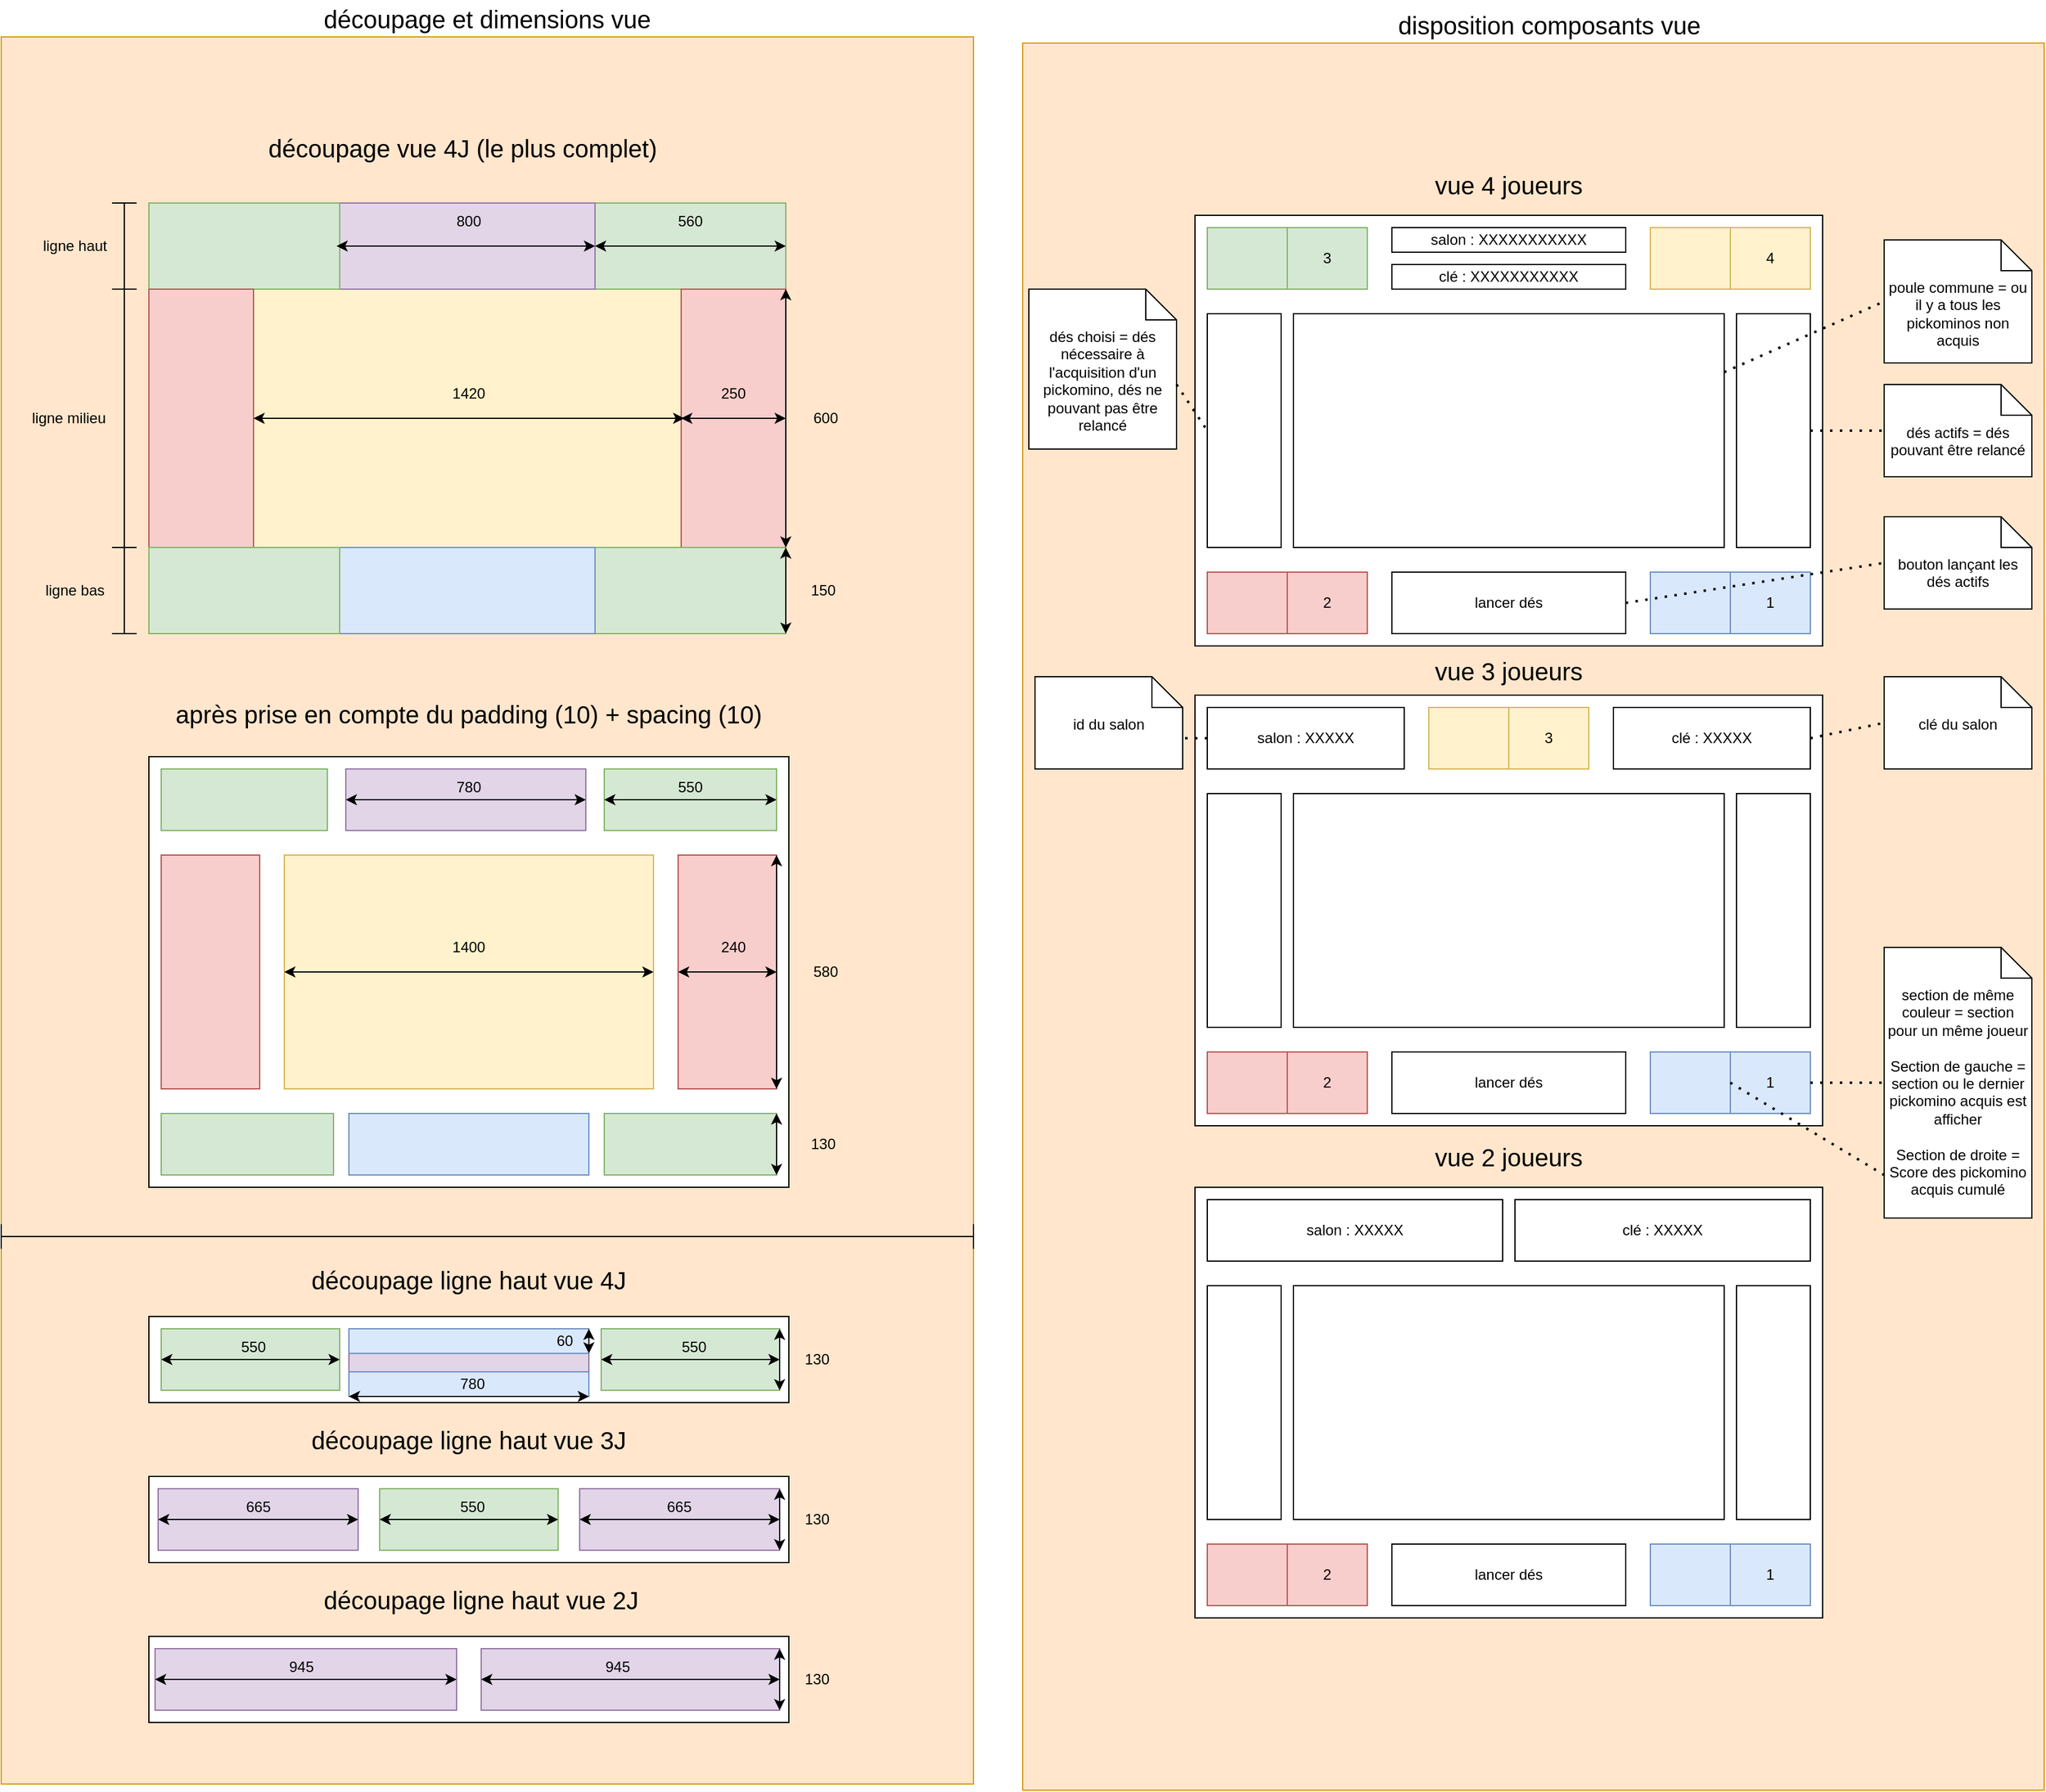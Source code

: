 <mxfile version="21.2.8" type="device">
  <diagram name="Page-1" id="3Dy1zENRvx4MBWEowKXb">
    <mxGraphModel dx="3850" dy="1797" grid="1" gridSize="10" guides="1" tooltips="1" connect="1" arrows="1" fold="1" page="1" pageScale="1" pageWidth="850" pageHeight="1100" math="0" shadow="0">
      <root>
        <mxCell id="0" />
        <mxCell id="1" parent="0" />
        <mxCell id="7wBgrmwM136235ZJ0Jtb-54" value="" style="rounded=0;whiteSpace=wrap;html=1;fillColor=#ffe6cc;strokeColor=#d79b00;" vertex="1" parent="1">
          <mxGeometry x="-800" y="35" width="790" height="1420" as="geometry" />
        </mxCell>
        <mxCell id="7wBgrmwM136235ZJ0Jtb-83" value="" style="rounded=0;whiteSpace=wrap;html=1;" vertex="1" parent="1">
          <mxGeometry x="-680" y="1205" width="520" height="70" as="geometry" />
        </mxCell>
        <mxCell id="7wBgrmwM136235ZJ0Jtb-56" value="" style="rounded=0;whiteSpace=wrap;html=1;" vertex="1" parent="1">
          <mxGeometry x="-680" y="620" width="520" height="350" as="geometry" />
        </mxCell>
        <mxCell id="7wBgrmwM136235ZJ0Jtb-50" value="" style="rounded=0;whiteSpace=wrap;html=1;fillColor=#ffe6cc;strokeColor=#d79b00;" vertex="1" parent="1">
          <mxGeometry x="30" y="40" width="830" height="1420" as="geometry" />
        </mxCell>
        <mxCell id="7wBgrmwM136235ZJ0Jtb-53" value="" style="rounded=0;whiteSpace=wrap;html=1;" vertex="1" parent="1">
          <mxGeometry x="170" y="970" width="510" height="350" as="geometry" />
        </mxCell>
        <mxCell id="7wBgrmwM136235ZJ0Jtb-52" value="" style="rounded=0;whiteSpace=wrap;html=1;" vertex="1" parent="1">
          <mxGeometry x="170" y="180" width="510" height="350" as="geometry" />
        </mxCell>
        <mxCell id="7wBgrmwM136235ZJ0Jtb-51" value="" style="rounded=0;whiteSpace=wrap;html=1;" vertex="1" parent="1">
          <mxGeometry x="170" y="570" width="510" height="350" as="geometry" />
        </mxCell>
        <mxCell id="QTik8jBCqWtrdrov2Fd4-74" value="" style="rounded=0;whiteSpace=wrap;html=1;fillColor=#fff2cc;strokeColor=#d6b656;" parent="1" vertex="1">
          <mxGeometry x="-595" y="240" width="350" height="210" as="geometry" />
        </mxCell>
        <mxCell id="QTik8jBCqWtrdrov2Fd4-68" value="" style="rounded=0;whiteSpace=wrap;html=1;fillColor=#d5e8d4;strokeColor=#82b366;" parent="1" vertex="1">
          <mxGeometry x="-317.5" y="170" width="155" height="70" as="geometry" />
        </mxCell>
        <mxCell id="QTik8jBCqWtrdrov2Fd4-67" value="" style="rounded=0;whiteSpace=wrap;html=1;fillColor=#e1d5e7;strokeColor=#9673a6;" parent="1" vertex="1">
          <mxGeometry x="-527.5" y="170" width="210" height="70" as="geometry" />
        </mxCell>
        <mxCell id="QTik8jBCqWtrdrov2Fd4-1" value="" style="rounded=0;whiteSpace=wrap;html=1;" parent="1" vertex="1">
          <mxGeometry x="250" y="260" width="350" height="190" as="geometry" />
        </mxCell>
        <mxCell id="QTik8jBCqWtrdrov2Fd4-2" value="" style="rounded=0;whiteSpace=wrap;html=1;rotation=-90;" parent="1" vertex="1">
          <mxGeometry x="115" y="325" width="190" height="60" as="geometry" />
        </mxCell>
        <mxCell id="QTik8jBCqWtrdrov2Fd4-3" value="" style="rounded=0;whiteSpace=wrap;html=1;rotation=-90;" parent="1" vertex="1">
          <mxGeometry x="545" y="325" width="190" height="60" as="geometry" />
        </mxCell>
        <mxCell id="QTik8jBCqWtrdrov2Fd4-4" value="" style="rounded=0;whiteSpace=wrap;html=1;fillColor=#dae8fc;strokeColor=#6c8ebf;" parent="1" vertex="1">
          <mxGeometry x="540" y="470" width="130" height="50" as="geometry" />
        </mxCell>
        <mxCell id="QTik8jBCqWtrdrov2Fd4-10" value="1" style="rounded=0;whiteSpace=wrap;html=1;fillColor=#dae8fc;strokeColor=#6c8ebf;" parent="1" vertex="1">
          <mxGeometry x="605" y="470" width="65" height="50" as="geometry" />
        </mxCell>
        <mxCell id="QTik8jBCqWtrdrov2Fd4-19" value="" style="rounded=0;whiteSpace=wrap;html=1;fillColor=#f8cecc;strokeColor=#b85450;" parent="1" vertex="1">
          <mxGeometry x="180" y="470" width="130" height="50" as="geometry" />
        </mxCell>
        <mxCell id="QTik8jBCqWtrdrov2Fd4-21" value="2" style="rounded=0;whiteSpace=wrap;html=1;fillColor=#f8cecc;strokeColor=#b85450;" parent="1" vertex="1">
          <mxGeometry x="245" y="470" width="65" height="50" as="geometry" />
        </mxCell>
        <mxCell id="QTik8jBCqWtrdrov2Fd4-22" value="" style="rounded=0;whiteSpace=wrap;html=1;fillColor=#fff2cc;strokeColor=#d6b656;" parent="1" vertex="1">
          <mxGeometry x="540" y="190" width="130" height="50" as="geometry" />
        </mxCell>
        <mxCell id="QTik8jBCqWtrdrov2Fd4-24" value="4" style="rounded=0;whiteSpace=wrap;html=1;fillColor=#fff2cc;strokeColor=#d6b656;" parent="1" vertex="1">
          <mxGeometry x="605" y="190" width="65" height="50" as="geometry" />
        </mxCell>
        <mxCell id="QTik8jBCqWtrdrov2Fd4-25" value="" style="rounded=0;whiteSpace=wrap;html=1;fillColor=#d5e8d4;strokeColor=#82b366;" parent="1" vertex="1">
          <mxGeometry x="180" y="190" width="130" height="50" as="geometry" />
        </mxCell>
        <mxCell id="QTik8jBCqWtrdrov2Fd4-27" value="3" style="rounded=0;whiteSpace=wrap;html=1;fillColor=#d5e8d4;strokeColor=#82b366;" parent="1" vertex="1">
          <mxGeometry x="245" y="190" width="65" height="50" as="geometry" />
        </mxCell>
        <mxCell id="QTik8jBCqWtrdrov2Fd4-28" value="lancer dés" style="rounded=0;whiteSpace=wrap;html=1;" parent="1" vertex="1">
          <mxGeometry x="330" y="470" width="190" height="50" as="geometry" />
        </mxCell>
        <mxCell id="QTik8jBCqWtrdrov2Fd4-29" value="clé : XXXXXXXXXXX" style="rounded=0;whiteSpace=wrap;html=1;" parent="1" vertex="1">
          <mxGeometry x="330" y="220" width="190" height="20" as="geometry" />
        </mxCell>
        <mxCell id="QTik8jBCqWtrdrov2Fd4-34" value="" style="rounded=0;whiteSpace=wrap;html=1;" parent="1" vertex="1">
          <mxGeometry x="250" y="650" width="350" height="190" as="geometry" />
        </mxCell>
        <mxCell id="QTik8jBCqWtrdrov2Fd4-35" value="" style="rounded=0;whiteSpace=wrap;html=1;rotation=-90;" parent="1" vertex="1">
          <mxGeometry x="115" y="715" width="190" height="60" as="geometry" />
        </mxCell>
        <mxCell id="QTik8jBCqWtrdrov2Fd4-36" value="" style="rounded=0;whiteSpace=wrap;html=1;rotation=-90;" parent="1" vertex="1">
          <mxGeometry x="545" y="715" width="190" height="60" as="geometry" />
        </mxCell>
        <mxCell id="QTik8jBCqWtrdrov2Fd4-37" value="" style="rounded=0;whiteSpace=wrap;html=1;fillColor=#dae8fc;strokeColor=#6c8ebf;" parent="1" vertex="1">
          <mxGeometry x="540" y="860" width="130" height="50" as="geometry" />
        </mxCell>
        <mxCell id="QTik8jBCqWtrdrov2Fd4-38" value="1" style="rounded=0;whiteSpace=wrap;html=1;fillColor=#dae8fc;strokeColor=#6c8ebf;" parent="1" vertex="1">
          <mxGeometry x="605" y="860" width="65" height="50" as="geometry" />
        </mxCell>
        <mxCell id="QTik8jBCqWtrdrov2Fd4-39" value="" style="rounded=0;whiteSpace=wrap;html=1;fillColor=#f8cecc;strokeColor=#b85450;" parent="1" vertex="1">
          <mxGeometry x="180" y="860" width="130" height="50" as="geometry" />
        </mxCell>
        <mxCell id="QTik8jBCqWtrdrov2Fd4-40" value="2" style="rounded=0;whiteSpace=wrap;html=1;fillColor=#f8cecc;strokeColor=#b85450;" parent="1" vertex="1">
          <mxGeometry x="245" y="860" width="65" height="50" as="geometry" />
        </mxCell>
        <mxCell id="QTik8jBCqWtrdrov2Fd4-41" value="" style="rounded=0;whiteSpace=wrap;html=1;fillColor=#fff2cc;strokeColor=#d6b656;" parent="1" vertex="1">
          <mxGeometry x="360" y="580" width="130" height="50" as="geometry" />
        </mxCell>
        <mxCell id="QTik8jBCqWtrdrov2Fd4-42" value="3" style="rounded=0;whiteSpace=wrap;html=1;fillColor=#fff2cc;strokeColor=#d6b656;" parent="1" vertex="1">
          <mxGeometry x="425" y="580" width="65" height="50" as="geometry" />
        </mxCell>
        <mxCell id="QTik8jBCqWtrdrov2Fd4-45" value="lancer dés" style="rounded=0;whiteSpace=wrap;html=1;" parent="1" vertex="1">
          <mxGeometry x="330" y="860" width="190" height="50" as="geometry" />
        </mxCell>
        <mxCell id="QTik8jBCqWtrdrov2Fd4-46" value="salon : XXXXX" style="rounded=0;whiteSpace=wrap;html=1;" parent="1" vertex="1">
          <mxGeometry x="180" y="580" width="160" height="50" as="geometry" />
        </mxCell>
        <mxCell id="QTik8jBCqWtrdrov2Fd4-50" value="clé : XXXXX" style="rounded=0;whiteSpace=wrap;html=1;" parent="1" vertex="1">
          <mxGeometry x="510" y="580" width="160" height="50" as="geometry" />
        </mxCell>
        <mxCell id="QTik8jBCqWtrdrov2Fd4-51" value="" style="rounded=0;whiteSpace=wrap;html=1;" parent="1" vertex="1">
          <mxGeometry x="250" y="1050" width="350" height="190" as="geometry" />
        </mxCell>
        <mxCell id="QTik8jBCqWtrdrov2Fd4-52" value="" style="rounded=0;whiteSpace=wrap;html=1;rotation=-90;" parent="1" vertex="1">
          <mxGeometry x="115" y="1115" width="190" height="60" as="geometry" />
        </mxCell>
        <mxCell id="QTik8jBCqWtrdrov2Fd4-53" value="" style="rounded=0;whiteSpace=wrap;html=1;rotation=-90;" parent="1" vertex="1">
          <mxGeometry x="545" y="1115" width="190" height="60" as="geometry" />
        </mxCell>
        <mxCell id="QTik8jBCqWtrdrov2Fd4-54" value="" style="rounded=0;whiteSpace=wrap;html=1;fillColor=#dae8fc;strokeColor=#6c8ebf;" parent="1" vertex="1">
          <mxGeometry x="540" y="1260" width="130" height="50" as="geometry" />
        </mxCell>
        <mxCell id="QTik8jBCqWtrdrov2Fd4-55" value="1" style="rounded=0;whiteSpace=wrap;html=1;fillColor=#dae8fc;strokeColor=#6c8ebf;" parent="1" vertex="1">
          <mxGeometry x="605" y="1260" width="65" height="50" as="geometry" />
        </mxCell>
        <mxCell id="QTik8jBCqWtrdrov2Fd4-56" value="" style="rounded=0;whiteSpace=wrap;html=1;fillColor=#f8cecc;strokeColor=#b85450;" parent="1" vertex="1">
          <mxGeometry x="180" y="1260" width="130" height="50" as="geometry" />
        </mxCell>
        <mxCell id="QTik8jBCqWtrdrov2Fd4-57" value="2" style="rounded=0;whiteSpace=wrap;html=1;fillColor=#f8cecc;strokeColor=#b85450;" parent="1" vertex="1">
          <mxGeometry x="245" y="1260" width="65" height="50" as="geometry" />
        </mxCell>
        <mxCell id="QTik8jBCqWtrdrov2Fd4-60" value="lancer dés" style="rounded=0;whiteSpace=wrap;html=1;" parent="1" vertex="1">
          <mxGeometry x="330" y="1260" width="190" height="50" as="geometry" />
        </mxCell>
        <mxCell id="QTik8jBCqWtrdrov2Fd4-61" value="salon : XXXXX" style="rounded=0;whiteSpace=wrap;html=1;" parent="1" vertex="1">
          <mxGeometry x="180" y="980" width="240" height="50" as="geometry" />
        </mxCell>
        <mxCell id="QTik8jBCqWtrdrov2Fd4-62" value="clé : XXXXX" style="rounded=0;whiteSpace=wrap;html=1;" parent="1" vertex="1">
          <mxGeometry x="430" y="980" width="240" height="50" as="geometry" />
        </mxCell>
        <mxCell id="QTik8jBCqWtrdrov2Fd4-70" value="" style="rounded=0;whiteSpace=wrap;html=1;fillColor=#d5e8d4;strokeColor=#82b366;" parent="1" vertex="1">
          <mxGeometry x="-680" y="170" width="155" height="70" as="geometry" />
        </mxCell>
        <mxCell id="QTik8jBCqWtrdrov2Fd4-72" value="" style="rounded=0;whiteSpace=wrap;html=1;fillColor=#f8cecc;strokeColor=#b85450;" parent="1" vertex="1">
          <mxGeometry x="-680" y="240" width="85" height="210" as="geometry" />
        </mxCell>
        <mxCell id="QTik8jBCqWtrdrov2Fd4-73" value="" style="rounded=0;whiteSpace=wrap;html=1;fillColor=#f8cecc;strokeColor=#b85450;" parent="1" vertex="1">
          <mxGeometry x="-247.5" y="240" width="85" height="210" as="geometry" />
        </mxCell>
        <mxCell id="QTik8jBCqWtrdrov2Fd4-75" value="salon : XXXXXXXXXXX" style="rounded=0;whiteSpace=wrap;html=1;" parent="1" vertex="1">
          <mxGeometry x="330" y="190" width="190" height="20" as="geometry" />
        </mxCell>
        <mxCell id="QTik8jBCqWtrdrov2Fd4-77" value="" style="rounded=0;whiteSpace=wrap;html=1;fillColor=#d5e8d4;strokeColor=#82b366;" parent="1" vertex="1">
          <mxGeometry x="-317.5" y="450" width="155" height="70" as="geometry" />
        </mxCell>
        <mxCell id="QTik8jBCqWtrdrov2Fd4-78" value="" style="rounded=0;whiteSpace=wrap;html=1;fillColor=#dae8fc;strokeColor=#6c8ebf;" parent="1" vertex="1">
          <mxGeometry x="-527.5" y="450" width="210" height="70" as="geometry" />
        </mxCell>
        <mxCell id="QTik8jBCqWtrdrov2Fd4-79" value="" style="rounded=0;whiteSpace=wrap;html=1;fillColor=#d5e8d4;strokeColor=#82b366;" parent="1" vertex="1">
          <mxGeometry x="-680" y="450" width="155" height="70" as="geometry" />
        </mxCell>
        <mxCell id="7wBgrmwM136235ZJ0Jtb-4" value="" style="endArrow=classic;startArrow=classic;html=1;rounded=0;exitX=0;exitY=0.5;exitDx=0;exitDy=0;entryX=1;entryY=0.5;entryDx=0;entryDy=0;" edge="1" parent="1" source="QTik8jBCqWtrdrov2Fd4-74" target="QTik8jBCqWtrdrov2Fd4-74">
          <mxGeometry width="50" height="50" relative="1" as="geometry">
            <mxPoint x="-510" y="410" as="sourcePoint" />
            <mxPoint x="-460" y="360" as="targetPoint" />
          </mxGeometry>
        </mxCell>
        <mxCell id="7wBgrmwM136235ZJ0Jtb-6" value="" style="endArrow=classic;startArrow=classic;html=1;rounded=0;exitX=1;exitY=0.5;exitDx=0;exitDy=0;entryX=0;entryY=0.5;entryDx=0;entryDy=0;" edge="1" parent="1" source="QTik8jBCqWtrdrov2Fd4-73" target="QTik8jBCqWtrdrov2Fd4-73">
          <mxGeometry width="50" height="50" relative="1" as="geometry">
            <mxPoint x="-670" y="355" as="sourcePoint" />
            <mxPoint x="-585" y="355" as="targetPoint" />
          </mxGeometry>
        </mxCell>
        <mxCell id="7wBgrmwM136235ZJ0Jtb-7" value="" style="endArrow=classic;startArrow=classic;html=1;rounded=0;exitX=1;exitY=0.5;exitDx=0;exitDy=0;entryX=0;entryY=0.5;entryDx=0;entryDy=0;" edge="1" parent="1" source="QTik8jBCqWtrdrov2Fd4-68" target="QTik8jBCqWtrdrov2Fd4-68">
          <mxGeometry width="50" height="50" relative="1" as="geometry">
            <mxPoint x="-152" y="355" as="sourcePoint" />
            <mxPoint x="-237" y="355" as="targetPoint" />
          </mxGeometry>
        </mxCell>
        <mxCell id="7wBgrmwM136235ZJ0Jtb-8" value="" style="endArrow=classic;startArrow=classic;html=1;rounded=0;exitX=1;exitY=0.5;exitDx=0;exitDy=0;entryX=0;entryY=0.5;entryDx=0;entryDy=0;" edge="1" parent="1" source="QTik8jBCqWtrdrov2Fd4-67" target="QTik8jBCqWtrdrov2Fd4-67">
          <mxGeometry width="50" height="50" relative="1" as="geometry">
            <mxPoint x="-152" y="215" as="sourcePoint" />
            <mxPoint x="-307" y="215" as="targetPoint" />
          </mxGeometry>
        </mxCell>
        <mxCell id="7wBgrmwM136235ZJ0Jtb-9" value="" style="endArrow=classic;startArrow=classic;html=1;rounded=0;exitX=1;exitY=0;exitDx=0;exitDy=0;entryX=1;entryY=0;entryDx=0;entryDy=0;" edge="1" parent="1" source="QTik8jBCqWtrdrov2Fd4-77" target="QTik8jBCqWtrdrov2Fd4-73">
          <mxGeometry width="50" height="50" relative="1" as="geometry">
            <mxPoint x="-45" y="320" as="sourcePoint" />
            <mxPoint x="-130" y="320" as="targetPoint" />
          </mxGeometry>
        </mxCell>
        <mxCell id="7wBgrmwM136235ZJ0Jtb-10" value="" style="endArrow=classic;startArrow=classic;html=1;rounded=0;exitX=1;exitY=1;exitDx=0;exitDy=0;entryX=1;entryY=0;entryDx=0;entryDy=0;" edge="1" parent="1" source="QTik8jBCqWtrdrov2Fd4-77" target="QTik8jBCqWtrdrov2Fd4-77">
          <mxGeometry width="50" height="50" relative="1" as="geometry">
            <mxPoint x="-100" y="530" as="sourcePoint" />
            <mxPoint x="-99" y="320" as="targetPoint" />
          </mxGeometry>
        </mxCell>
        <mxCell id="7wBgrmwM136235ZJ0Jtb-11" value="150" style="text;html=1;strokeColor=none;fillColor=none;align=center;verticalAlign=middle;whiteSpace=wrap;rounded=0;" vertex="1" parent="1">
          <mxGeometry x="-162.5" y="470" width="60" height="30" as="geometry" />
        </mxCell>
        <mxCell id="7wBgrmwM136235ZJ0Jtb-12" value="600" style="text;html=1;strokeColor=none;fillColor=none;align=center;verticalAlign=middle;whiteSpace=wrap;rounded=0;" vertex="1" parent="1">
          <mxGeometry x="-160" y="330" width="60" height="30" as="geometry" />
        </mxCell>
        <mxCell id="7wBgrmwM136235ZJ0Jtb-13" value="560" style="text;html=1;strokeColor=none;fillColor=none;align=center;verticalAlign=middle;whiteSpace=wrap;rounded=0;" vertex="1" parent="1">
          <mxGeometry x="-270" y="170" width="60" height="30" as="geometry" />
        </mxCell>
        <mxCell id="7wBgrmwM136235ZJ0Jtb-14" value="800" style="text;html=1;strokeColor=none;fillColor=none;align=center;verticalAlign=middle;whiteSpace=wrap;rounded=0;" vertex="1" parent="1">
          <mxGeometry x="-450" y="170" width="60" height="30" as="geometry" />
        </mxCell>
        <mxCell id="7wBgrmwM136235ZJ0Jtb-15" value="1420" style="text;html=1;strokeColor=none;fillColor=none;align=center;verticalAlign=middle;whiteSpace=wrap;rounded=0;" vertex="1" parent="1">
          <mxGeometry x="-450" y="310" width="60" height="30" as="geometry" />
        </mxCell>
        <mxCell id="7wBgrmwM136235ZJ0Jtb-16" value="250" style="text;html=1;strokeColor=none;fillColor=none;align=center;verticalAlign=middle;whiteSpace=wrap;rounded=0;" vertex="1" parent="1">
          <mxGeometry x="-235" y="310" width="60" height="30" as="geometry" />
        </mxCell>
        <mxCell id="7wBgrmwM136235ZJ0Jtb-17" value="" style="shape=crossbar;whiteSpace=wrap;html=1;rounded=1;direction=south;" vertex="1" parent="1">
          <mxGeometry x="-710" y="240" width="20" height="210" as="geometry" />
        </mxCell>
        <mxCell id="7wBgrmwM136235ZJ0Jtb-18" value="" style="shape=crossbar;whiteSpace=wrap;html=1;rounded=1;direction=south;" vertex="1" parent="1">
          <mxGeometry x="-710" y="450" width="20" height="70" as="geometry" />
        </mxCell>
        <mxCell id="7wBgrmwM136235ZJ0Jtb-19" value="" style="shape=crossbar;whiteSpace=wrap;html=1;rounded=1;direction=south;" vertex="1" parent="1">
          <mxGeometry x="-710" y="170" width="20" height="70" as="geometry" />
        </mxCell>
        <mxCell id="7wBgrmwM136235ZJ0Jtb-20" value="ligne haut" style="text;html=1;strokeColor=none;fillColor=none;align=center;verticalAlign=middle;whiteSpace=wrap;rounded=0;" vertex="1" parent="1">
          <mxGeometry x="-770" y="190.0" width="60" height="30" as="geometry" />
        </mxCell>
        <mxCell id="7wBgrmwM136235ZJ0Jtb-21" value="ligne bas" style="text;html=1;strokeColor=none;fillColor=none;align=center;verticalAlign=middle;whiteSpace=wrap;rounded=0;" vertex="1" parent="1">
          <mxGeometry x="-770" y="470" width="60" height="30" as="geometry" />
        </mxCell>
        <mxCell id="7wBgrmwM136235ZJ0Jtb-22" value="ligne milieu" style="text;html=1;strokeColor=none;fillColor=none;align=center;verticalAlign=middle;whiteSpace=wrap;rounded=0;" vertex="1" parent="1">
          <mxGeometry x="-780" y="330" width="70" height="30" as="geometry" />
        </mxCell>
        <mxCell id="7wBgrmwM136235ZJ0Jtb-23" value="" style="rounded=0;whiteSpace=wrap;html=1;fillColor=#fff2cc;strokeColor=#d6b656;" vertex="1" parent="1">
          <mxGeometry x="-570" y="700" width="300" height="190" as="geometry" />
        </mxCell>
        <mxCell id="7wBgrmwM136235ZJ0Jtb-24" value="" style="rounded=0;whiteSpace=wrap;html=1;fillColor=#d5e8d4;strokeColor=#82b366;" vertex="1" parent="1">
          <mxGeometry x="-310" y="630" width="140" height="50" as="geometry" />
        </mxCell>
        <mxCell id="7wBgrmwM136235ZJ0Jtb-25" value="" style="rounded=0;whiteSpace=wrap;html=1;fillColor=#e1d5e7;strokeColor=#9673a6;" vertex="1" parent="1">
          <mxGeometry x="-520" y="630" width="195" height="50" as="geometry" />
        </mxCell>
        <mxCell id="7wBgrmwM136235ZJ0Jtb-26" value="" style="rounded=0;whiteSpace=wrap;html=1;fillColor=#d5e8d4;strokeColor=#82b366;" vertex="1" parent="1">
          <mxGeometry x="-670" y="630" width="135" height="50" as="geometry" />
        </mxCell>
        <mxCell id="7wBgrmwM136235ZJ0Jtb-27" value="" style="rounded=0;whiteSpace=wrap;html=1;fillColor=#f8cecc;strokeColor=#b85450;" vertex="1" parent="1">
          <mxGeometry x="-670" y="700" width="80" height="190" as="geometry" />
        </mxCell>
        <mxCell id="7wBgrmwM136235ZJ0Jtb-28" value="" style="rounded=0;whiteSpace=wrap;html=1;fillColor=#f8cecc;strokeColor=#b85450;" vertex="1" parent="1">
          <mxGeometry x="-250" y="700" width="80" height="190" as="geometry" />
        </mxCell>
        <mxCell id="7wBgrmwM136235ZJ0Jtb-29" value="" style="rounded=0;whiteSpace=wrap;html=1;fillColor=#d5e8d4;strokeColor=#82b366;" vertex="1" parent="1">
          <mxGeometry x="-310" y="910" width="140" height="50" as="geometry" />
        </mxCell>
        <mxCell id="7wBgrmwM136235ZJ0Jtb-30" value="" style="rounded=0;whiteSpace=wrap;html=1;fillColor=#dae8fc;strokeColor=#6c8ebf;" vertex="1" parent="1">
          <mxGeometry x="-517.5" y="910" width="195" height="50" as="geometry" />
        </mxCell>
        <mxCell id="7wBgrmwM136235ZJ0Jtb-31" value="" style="rounded=0;whiteSpace=wrap;html=1;fillColor=#d5e8d4;strokeColor=#82b366;" vertex="1" parent="1">
          <mxGeometry x="-670" y="910" width="140" height="50" as="geometry" />
        </mxCell>
        <mxCell id="7wBgrmwM136235ZJ0Jtb-32" value="" style="endArrow=classic;startArrow=classic;html=1;rounded=0;exitX=0;exitY=0.5;exitDx=0;exitDy=0;entryX=1;entryY=0.5;entryDx=0;entryDy=0;" edge="1" parent="1" source="7wBgrmwM136235ZJ0Jtb-23" target="7wBgrmwM136235ZJ0Jtb-23">
          <mxGeometry width="50" height="50" relative="1" as="geometry">
            <mxPoint x="-510" y="860" as="sourcePoint" />
            <mxPoint x="-460" y="810" as="targetPoint" />
          </mxGeometry>
        </mxCell>
        <mxCell id="7wBgrmwM136235ZJ0Jtb-33" value="" style="endArrow=classic;startArrow=classic;html=1;rounded=0;exitX=1;exitY=0.5;exitDx=0;exitDy=0;entryX=0;entryY=0.5;entryDx=0;entryDy=0;" edge="1" parent="1" source="7wBgrmwM136235ZJ0Jtb-28" target="7wBgrmwM136235ZJ0Jtb-28">
          <mxGeometry width="50" height="50" relative="1" as="geometry">
            <mxPoint x="-670" y="805" as="sourcePoint" />
            <mxPoint x="-585" y="805" as="targetPoint" />
          </mxGeometry>
        </mxCell>
        <mxCell id="7wBgrmwM136235ZJ0Jtb-34" value="" style="endArrow=classic;startArrow=classic;html=1;rounded=0;exitX=1;exitY=0.5;exitDx=0;exitDy=0;entryX=0;entryY=0.5;entryDx=0;entryDy=0;" edge="1" parent="1" source="7wBgrmwM136235ZJ0Jtb-24" target="7wBgrmwM136235ZJ0Jtb-24">
          <mxGeometry width="50" height="50" relative="1" as="geometry">
            <mxPoint x="-152" y="805" as="sourcePoint" />
            <mxPoint x="-237" y="805" as="targetPoint" />
          </mxGeometry>
        </mxCell>
        <mxCell id="7wBgrmwM136235ZJ0Jtb-35" value="" style="endArrow=classic;startArrow=classic;html=1;rounded=0;exitX=1;exitY=0.5;exitDx=0;exitDy=0;entryX=0;entryY=0.5;entryDx=0;entryDy=0;" edge="1" parent="1" source="7wBgrmwM136235ZJ0Jtb-25" target="7wBgrmwM136235ZJ0Jtb-25">
          <mxGeometry width="50" height="50" relative="1" as="geometry">
            <mxPoint x="-152" y="665" as="sourcePoint" />
            <mxPoint x="-307" y="665" as="targetPoint" />
          </mxGeometry>
        </mxCell>
        <mxCell id="7wBgrmwM136235ZJ0Jtb-36" value="" style="endArrow=classic;startArrow=classic;html=1;rounded=0;exitX=1;exitY=1;exitDx=0;exitDy=0;entryX=1;entryY=0;entryDx=0;entryDy=0;" edge="1" parent="1" source="7wBgrmwM136235ZJ0Jtb-28" target="7wBgrmwM136235ZJ0Jtb-28">
          <mxGeometry width="50" height="50" relative="1" as="geometry">
            <mxPoint x="-45" y="770" as="sourcePoint" />
            <mxPoint x="-130" y="770" as="targetPoint" />
          </mxGeometry>
        </mxCell>
        <mxCell id="7wBgrmwM136235ZJ0Jtb-37" value="" style="endArrow=classic;startArrow=classic;html=1;rounded=0;exitX=1;exitY=1;exitDx=0;exitDy=0;entryX=1;entryY=0;entryDx=0;entryDy=0;" edge="1" parent="1" source="7wBgrmwM136235ZJ0Jtb-29" target="7wBgrmwM136235ZJ0Jtb-29">
          <mxGeometry width="50" height="50" relative="1" as="geometry">
            <mxPoint x="-100" y="980" as="sourcePoint" />
            <mxPoint x="-99" y="770" as="targetPoint" />
          </mxGeometry>
        </mxCell>
        <mxCell id="7wBgrmwM136235ZJ0Jtb-38" value="130" style="text;html=1;strokeColor=none;fillColor=none;align=center;verticalAlign=middle;whiteSpace=wrap;rounded=0;" vertex="1" parent="1">
          <mxGeometry x="-162.5" y="920" width="60" height="30" as="geometry" />
        </mxCell>
        <mxCell id="7wBgrmwM136235ZJ0Jtb-39" value="580" style="text;html=1;strokeColor=none;fillColor=none;align=center;verticalAlign=middle;whiteSpace=wrap;rounded=0;" vertex="1" parent="1">
          <mxGeometry x="-160" y="780" width="60" height="30" as="geometry" />
        </mxCell>
        <mxCell id="7wBgrmwM136235ZJ0Jtb-40" value="550" style="text;html=1;strokeColor=none;fillColor=none;align=center;verticalAlign=middle;whiteSpace=wrap;rounded=0;" vertex="1" parent="1">
          <mxGeometry x="-270" y="630" width="60" height="30" as="geometry" />
        </mxCell>
        <mxCell id="7wBgrmwM136235ZJ0Jtb-41" value="780" style="text;html=1;strokeColor=none;fillColor=none;align=center;verticalAlign=middle;whiteSpace=wrap;rounded=0;" vertex="1" parent="1">
          <mxGeometry x="-450" y="630" width="60" height="30" as="geometry" />
        </mxCell>
        <mxCell id="7wBgrmwM136235ZJ0Jtb-42" value="1400" style="text;html=1;strokeColor=none;fillColor=none;align=center;verticalAlign=middle;whiteSpace=wrap;rounded=0;" vertex="1" parent="1">
          <mxGeometry x="-450" y="760" width="60" height="30" as="geometry" />
        </mxCell>
        <mxCell id="7wBgrmwM136235ZJ0Jtb-43" value="240" style="text;html=1;strokeColor=none;fillColor=none;align=center;verticalAlign=middle;whiteSpace=wrap;rounded=0;" vertex="1" parent="1">
          <mxGeometry x="-235" y="760" width="60" height="30" as="geometry" />
        </mxCell>
        <mxCell id="7wBgrmwM136235ZJ0Jtb-55" value="après prise en compte du padding (10) + spacing (10)" style="text;html=1;strokeColor=none;fillColor=none;align=center;verticalAlign=middle;whiteSpace=wrap;rounded=0;fontSize=20;" vertex="1" parent="1">
          <mxGeometry x="-690" y="570" width="540" height="30" as="geometry" />
        </mxCell>
        <mxCell id="7wBgrmwM136235ZJ0Jtb-57" value="vue 3 joueurs" style="text;html=1;strokeColor=none;fillColor=none;align=center;verticalAlign=middle;whiteSpace=wrap;rounded=0;fontSize=20;" vertex="1" parent="1">
          <mxGeometry x="170" y="535" width="510" height="30" as="geometry" />
        </mxCell>
        <mxCell id="7wBgrmwM136235ZJ0Jtb-59" value="vue 4&amp;nbsp;joueurs" style="text;html=1;strokeColor=none;fillColor=none;align=center;verticalAlign=middle;whiteSpace=wrap;rounded=0;fontSize=20;" vertex="1" parent="1">
          <mxGeometry x="170" y="140" width="510" height="30" as="geometry" />
        </mxCell>
        <mxCell id="7wBgrmwM136235ZJ0Jtb-60" value="vue 2 joueurs" style="text;html=1;strokeColor=none;fillColor=none;align=center;verticalAlign=middle;whiteSpace=wrap;rounded=0;fontSize=20;" vertex="1" parent="1">
          <mxGeometry x="170" y="930" width="510" height="30" as="geometry" />
        </mxCell>
        <mxCell id="7wBgrmwM136235ZJ0Jtb-68" value="découpage vue 4J (le plus complet)" style="text;html=1;strokeColor=none;fillColor=none;align=center;verticalAlign=middle;whiteSpace=wrap;rounded=0;fontSize=20;" vertex="1" parent="1">
          <mxGeometry x="-695" y="110" width="540" height="30" as="geometry" />
        </mxCell>
        <mxCell id="7wBgrmwM136235ZJ0Jtb-69" value="" style="rounded=0;whiteSpace=wrap;html=1;fillColor=#d5e8d4;strokeColor=#82b366;" vertex="1" parent="1">
          <mxGeometry x="-492.5" y="1215" width="145" height="50" as="geometry" />
        </mxCell>
        <mxCell id="7wBgrmwM136235ZJ0Jtb-70" value="" style="rounded=0;whiteSpace=wrap;html=1;fillColor=#e1d5e7;strokeColor=#9673a6;" vertex="1" parent="1">
          <mxGeometry x="-330" y="1215" width="162.5" height="50" as="geometry" />
        </mxCell>
        <mxCell id="7wBgrmwM136235ZJ0Jtb-72" value="" style="endArrow=classic;startArrow=classic;html=1;rounded=0;exitX=1;exitY=0.5;exitDx=0;exitDy=0;entryX=0;entryY=0.5;entryDx=0;entryDy=0;" edge="1" parent="1" source="7wBgrmwM136235ZJ0Jtb-69" target="7wBgrmwM136235ZJ0Jtb-69">
          <mxGeometry width="50" height="50" relative="1" as="geometry">
            <mxPoint x="-144.5" y="1385" as="sourcePoint" />
            <mxPoint x="-229.5" y="1385" as="targetPoint" />
          </mxGeometry>
        </mxCell>
        <mxCell id="7wBgrmwM136235ZJ0Jtb-73" value="" style="endArrow=classic;startArrow=classic;html=1;rounded=0;exitX=1;exitY=0.5;exitDx=0;exitDy=0;entryX=0;entryY=0.5;entryDx=0;entryDy=0;" edge="1" parent="1" source="7wBgrmwM136235ZJ0Jtb-70" target="7wBgrmwM136235ZJ0Jtb-70">
          <mxGeometry width="50" height="50" relative="1" as="geometry">
            <mxPoint x="-144.5" y="1245" as="sourcePoint" />
            <mxPoint x="-299.5" y="1245" as="targetPoint" />
          </mxGeometry>
        </mxCell>
        <mxCell id="7wBgrmwM136235ZJ0Jtb-74" value="550" style="text;html=1;strokeColor=none;fillColor=none;align=center;verticalAlign=middle;whiteSpace=wrap;rounded=0;" vertex="1" parent="1">
          <mxGeometry x="-447.5" y="1215" width="60" height="30" as="geometry" />
        </mxCell>
        <mxCell id="7wBgrmwM136235ZJ0Jtb-76" value="découpage ligne haut vue 3J" style="text;html=1;strokeColor=none;fillColor=none;align=center;verticalAlign=middle;whiteSpace=wrap;rounded=0;fontSize=20;" vertex="1" parent="1">
          <mxGeometry x="-680" y="1160" width="520" height="30" as="geometry" />
        </mxCell>
        <mxCell id="7wBgrmwM136235ZJ0Jtb-78" value="" style="rounded=0;whiteSpace=wrap;html=1;fillColor=#e1d5e7;strokeColor=#9673a6;" vertex="1" parent="1">
          <mxGeometry x="-672.5" y="1215" width="162.5" height="50" as="geometry" />
        </mxCell>
        <mxCell id="7wBgrmwM136235ZJ0Jtb-79" value="" style="endArrow=classic;startArrow=classic;html=1;rounded=0;exitX=1;exitY=0.5;exitDx=0;exitDy=0;entryX=0;entryY=0.5;entryDx=0;entryDy=0;" edge="1" parent="1" source="7wBgrmwM136235ZJ0Jtb-78" target="7wBgrmwM136235ZJ0Jtb-78">
          <mxGeometry width="50" height="50" relative="1" as="geometry">
            <mxPoint x="-477" y="1245" as="sourcePoint" />
            <mxPoint x="-632" y="1245" as="targetPoint" />
          </mxGeometry>
        </mxCell>
        <mxCell id="7wBgrmwM136235ZJ0Jtb-80" value="665" style="text;html=1;strokeColor=none;fillColor=none;align=center;verticalAlign=middle;whiteSpace=wrap;rounded=0;" vertex="1" parent="1">
          <mxGeometry x="-621.25" y="1215" width="60" height="30" as="geometry" />
        </mxCell>
        <mxCell id="7wBgrmwM136235ZJ0Jtb-84" value="665" style="text;html=1;strokeColor=none;fillColor=none;align=center;verticalAlign=middle;whiteSpace=wrap;rounded=0;" vertex="1" parent="1">
          <mxGeometry x="-278.75" y="1215" width="60" height="30" as="geometry" />
        </mxCell>
        <mxCell id="7wBgrmwM136235ZJ0Jtb-87" value="130" style="text;html=1;strokeColor=none;fillColor=none;align=center;verticalAlign=middle;whiteSpace=wrap;rounded=0;" vertex="1" parent="1">
          <mxGeometry x="-167.5" y="1225" width="60" height="30" as="geometry" />
        </mxCell>
        <mxCell id="7wBgrmwM136235ZJ0Jtb-88" value="" style="endArrow=classic;startArrow=classic;html=1;rounded=0;exitX=1;exitY=1;exitDx=0;exitDy=0;entryX=1;entryY=0;entryDx=0;entryDy=0;" edge="1" parent="1" source="7wBgrmwM136235ZJ0Jtb-70" target="7wBgrmwM136235ZJ0Jtb-70">
          <mxGeometry width="50" height="50" relative="1" as="geometry">
            <mxPoint x="-157.5" y="1065" as="sourcePoint" />
            <mxPoint x="-157.5" y="1015" as="targetPoint" />
          </mxGeometry>
        </mxCell>
        <mxCell id="7wBgrmwM136235ZJ0Jtb-89" value="" style="rounded=0;whiteSpace=wrap;html=1;" vertex="1" parent="1">
          <mxGeometry x="-680" y="1335" width="520" height="70" as="geometry" />
        </mxCell>
        <mxCell id="7wBgrmwM136235ZJ0Jtb-91" value="" style="rounded=0;whiteSpace=wrap;html=1;fillColor=#e1d5e7;strokeColor=#9673a6;" vertex="1" parent="1">
          <mxGeometry x="-410" y="1345" width="242.5" height="50" as="geometry" />
        </mxCell>
        <mxCell id="7wBgrmwM136235ZJ0Jtb-93" value="" style="endArrow=classic;startArrow=classic;html=1;rounded=0;exitX=1;exitY=0.5;exitDx=0;exitDy=0;entryX=0;entryY=0.5;entryDx=0;entryDy=0;" edge="1" parent="1" source="7wBgrmwM136235ZJ0Jtb-91" target="7wBgrmwM136235ZJ0Jtb-91">
          <mxGeometry width="50" height="50" relative="1" as="geometry">
            <mxPoint x="-134.5" y="1375" as="sourcePoint" />
            <mxPoint x="-289.5" y="1375" as="targetPoint" />
          </mxGeometry>
        </mxCell>
        <mxCell id="7wBgrmwM136235ZJ0Jtb-95" value="découpage ligne haut&amp;nbsp;vue 2J" style="text;html=1;strokeColor=none;fillColor=none;align=center;verticalAlign=middle;whiteSpace=wrap;rounded=0;fontSize=20;" vertex="1" parent="1">
          <mxGeometry x="-680" y="1290" width="540" height="30" as="geometry" />
        </mxCell>
        <mxCell id="7wBgrmwM136235ZJ0Jtb-96" value="" style="rounded=0;whiteSpace=wrap;html=1;fillColor=#e1d5e7;strokeColor=#9673a6;" vertex="1" parent="1">
          <mxGeometry x="-675" y="1345" width="245" height="50" as="geometry" />
        </mxCell>
        <mxCell id="7wBgrmwM136235ZJ0Jtb-97" value="" style="endArrow=classic;startArrow=classic;html=1;rounded=0;exitX=1;exitY=0.5;exitDx=0;exitDy=0;entryX=0;entryY=0.5;entryDx=0;entryDy=0;" edge="1" parent="1" source="7wBgrmwM136235ZJ0Jtb-96" target="7wBgrmwM136235ZJ0Jtb-96">
          <mxGeometry width="50" height="50" relative="1" as="geometry">
            <mxPoint x="-467" y="1375" as="sourcePoint" />
            <mxPoint x="-622" y="1375" as="targetPoint" />
          </mxGeometry>
        </mxCell>
        <mxCell id="7wBgrmwM136235ZJ0Jtb-98" value="945" style="text;html=1;strokeColor=none;fillColor=none;align=center;verticalAlign=middle;whiteSpace=wrap;rounded=0;" vertex="1" parent="1">
          <mxGeometry x="-586.25" y="1345" width="60" height="30" as="geometry" />
        </mxCell>
        <mxCell id="7wBgrmwM136235ZJ0Jtb-99" value="945" style="text;html=1;strokeColor=none;fillColor=none;align=center;verticalAlign=middle;whiteSpace=wrap;rounded=0;" vertex="1" parent="1">
          <mxGeometry x="-328.75" y="1345" width="60" height="30" as="geometry" />
        </mxCell>
        <mxCell id="7wBgrmwM136235ZJ0Jtb-100" value="130" style="text;html=1;strokeColor=none;fillColor=none;align=center;verticalAlign=middle;whiteSpace=wrap;rounded=0;" vertex="1" parent="1">
          <mxGeometry x="-167.5" y="1355" width="60" height="30" as="geometry" />
        </mxCell>
        <mxCell id="7wBgrmwM136235ZJ0Jtb-101" value="" style="endArrow=classic;startArrow=classic;html=1;rounded=0;exitX=1;exitY=1;exitDx=0;exitDy=0;entryX=1;entryY=0;entryDx=0;entryDy=0;" edge="1" parent="1" source="7wBgrmwM136235ZJ0Jtb-91" target="7wBgrmwM136235ZJ0Jtb-91">
          <mxGeometry width="50" height="50" relative="1" as="geometry">
            <mxPoint x="-147.5" y="1195" as="sourcePoint" />
            <mxPoint x="-147.5" y="1145" as="targetPoint" />
          </mxGeometry>
        </mxCell>
        <mxCell id="7wBgrmwM136235ZJ0Jtb-127" value="" style="rounded=0;whiteSpace=wrap;html=1;" vertex="1" parent="1">
          <mxGeometry x="-680" y="1075" width="520" height="70" as="geometry" />
        </mxCell>
        <mxCell id="7wBgrmwM136235ZJ0Jtb-128" value="" style="rounded=0;whiteSpace=wrap;html=1;fillColor=#d5e8d4;strokeColor=#82b366;" vertex="1" parent="1">
          <mxGeometry x="-312.5" y="1085" width="145" height="50" as="geometry" />
        </mxCell>
        <mxCell id="7wBgrmwM136235ZJ0Jtb-130" value="" style="endArrow=classic;startArrow=classic;html=1;rounded=0;exitX=1;exitY=0.5;exitDx=0;exitDy=0;entryX=0;entryY=0.5;entryDx=0;entryDy=0;" edge="1" parent="1" source="7wBgrmwM136235ZJ0Jtb-128" target="7wBgrmwM136235ZJ0Jtb-128">
          <mxGeometry width="50" height="50" relative="1" as="geometry">
            <mxPoint x="35.5" y="1255" as="sourcePoint" />
            <mxPoint x="-49.5" y="1255" as="targetPoint" />
          </mxGeometry>
        </mxCell>
        <mxCell id="7wBgrmwM136235ZJ0Jtb-132" value="550" style="text;html=1;strokeColor=none;fillColor=none;align=center;verticalAlign=middle;whiteSpace=wrap;rounded=0;" vertex="1" parent="1">
          <mxGeometry x="-267.5" y="1085" width="60" height="30" as="geometry" />
        </mxCell>
        <mxCell id="7wBgrmwM136235ZJ0Jtb-133" value="découpage ligne haut vue 4J" style="text;html=1;strokeColor=none;fillColor=none;align=center;verticalAlign=middle;whiteSpace=wrap;rounded=0;fontSize=20;" vertex="1" parent="1">
          <mxGeometry x="-680" y="1030" width="520" height="30" as="geometry" />
        </mxCell>
        <mxCell id="7wBgrmwM136235ZJ0Jtb-138" value="130" style="text;html=1;strokeColor=none;fillColor=none;align=center;verticalAlign=middle;whiteSpace=wrap;rounded=0;" vertex="1" parent="1">
          <mxGeometry x="-167.5" y="1095" width="60" height="30" as="geometry" />
        </mxCell>
        <mxCell id="7wBgrmwM136235ZJ0Jtb-139" value="" style="endArrow=classic;startArrow=classic;html=1;rounded=0;exitX=1;exitY=1;exitDx=0;exitDy=0;entryX=1;entryY=0;entryDx=0;entryDy=0;" edge="1" parent="1" source="7wBgrmwM136235ZJ0Jtb-128" target="7wBgrmwM136235ZJ0Jtb-128">
          <mxGeometry width="50" height="50" relative="1" as="geometry">
            <mxPoint x="-167.5" y="1135" as="sourcePoint" />
            <mxPoint x="-167.5" y="1085" as="targetPoint" />
          </mxGeometry>
        </mxCell>
        <mxCell id="7wBgrmwM136235ZJ0Jtb-142" value="" style="rounded=0;whiteSpace=wrap;html=1;fillColor=#d5e8d4;strokeColor=#82b366;" vertex="1" parent="1">
          <mxGeometry x="-670" y="1085" width="145" height="50" as="geometry" />
        </mxCell>
        <mxCell id="7wBgrmwM136235ZJ0Jtb-143" value="" style="endArrow=classic;startArrow=classic;html=1;rounded=0;exitX=1;exitY=0.5;exitDx=0;exitDy=0;entryX=0;entryY=0.5;entryDx=0;entryDy=0;" edge="1" parent="1" source="7wBgrmwM136235ZJ0Jtb-142" target="7wBgrmwM136235ZJ0Jtb-142">
          <mxGeometry width="50" height="50" relative="1" as="geometry">
            <mxPoint x="-322" y="1255" as="sourcePoint" />
            <mxPoint x="-407" y="1255" as="targetPoint" />
          </mxGeometry>
        </mxCell>
        <mxCell id="7wBgrmwM136235ZJ0Jtb-144" value="550" style="text;html=1;strokeColor=none;fillColor=none;align=center;verticalAlign=middle;whiteSpace=wrap;rounded=0;" vertex="1" parent="1">
          <mxGeometry x="-625" y="1085" width="60" height="30" as="geometry" />
        </mxCell>
        <mxCell id="7wBgrmwM136235ZJ0Jtb-145" value="" style="rounded=0;whiteSpace=wrap;html=1;fillColor=#e1d5e7;strokeColor=#9673a6;" vertex="1" parent="1">
          <mxGeometry x="-517.5" y="1085" width="195" height="50" as="geometry" />
        </mxCell>
        <mxCell id="7wBgrmwM136235ZJ0Jtb-146" value="" style="rounded=0;whiteSpace=wrap;html=1;fillColor=#dae8fc;strokeColor=#6c8ebf;" vertex="1" parent="1">
          <mxGeometry x="-517.5" y="1085" width="195" height="20" as="geometry" />
        </mxCell>
        <mxCell id="7wBgrmwM136235ZJ0Jtb-148" value="" style="endArrow=classic;startArrow=classic;html=1;rounded=0;exitX=1;exitY=1;exitDx=0;exitDy=0;entryX=1;entryY=0;entryDx=0;entryDy=0;" edge="1" parent="1" source="7wBgrmwM136235ZJ0Jtb-146" target="7wBgrmwM136235ZJ0Jtb-146">
          <mxGeometry width="50" height="50" relative="1" as="geometry">
            <mxPoint x="-202.5" y="1100" as="sourcePoint" />
            <mxPoint x="-347.5" y="1100" as="targetPoint" />
          </mxGeometry>
        </mxCell>
        <mxCell id="7wBgrmwM136235ZJ0Jtb-149" value="60" style="text;html=1;strokeColor=none;fillColor=none;align=center;verticalAlign=middle;whiteSpace=wrap;rounded=0;" vertex="1" parent="1">
          <mxGeometry x="-372.5" y="1080" width="60" height="30" as="geometry" />
        </mxCell>
        <mxCell id="7wBgrmwM136235ZJ0Jtb-152" value="découpage et dimensions vue" style="text;html=1;strokeColor=none;fillColor=none;align=center;verticalAlign=middle;whiteSpace=wrap;rounded=0;fontSize=20;" vertex="1" parent="1">
          <mxGeometry x="-675" y="5" width="540" height="30" as="geometry" />
        </mxCell>
        <mxCell id="7wBgrmwM136235ZJ0Jtb-153" value="disposition composants vue" style="text;html=1;strokeColor=none;fillColor=none;align=center;verticalAlign=middle;whiteSpace=wrap;rounded=0;fontSize=20;" vertex="1" parent="1">
          <mxGeometry x="187.5" y="10" width="540" height="30" as="geometry" />
        </mxCell>
        <mxCell id="7wBgrmwM136235ZJ0Jtb-155" value="" style="rounded=0;whiteSpace=wrap;html=1;fillColor=#dae8fc;strokeColor=#6c8ebf;" vertex="1" parent="1">
          <mxGeometry x="-517.5" y="1120" width="195" height="20" as="geometry" />
        </mxCell>
        <mxCell id="7wBgrmwM136235ZJ0Jtb-156" value="" style="endArrow=classic;startArrow=classic;html=1;rounded=0;exitX=1;exitY=1;exitDx=0;exitDy=0;entryX=0;entryY=1;entryDx=0;entryDy=0;" edge="1" parent="1" source="7wBgrmwM136235ZJ0Jtb-155" target="7wBgrmwM136235ZJ0Jtb-155">
          <mxGeometry width="50" height="50" relative="1" as="geometry">
            <mxPoint x="-345" y="1135" as="sourcePoint" />
            <mxPoint x="-490" y="1135" as="targetPoint" />
          </mxGeometry>
        </mxCell>
        <mxCell id="7wBgrmwM136235ZJ0Jtb-157" value="780" style="text;html=1;strokeColor=none;fillColor=none;align=center;verticalAlign=middle;whiteSpace=wrap;rounded=0;" vertex="1" parent="1">
          <mxGeometry x="-447.5" y="1115" width="60" height="30" as="geometry" />
        </mxCell>
        <mxCell id="7wBgrmwM136235ZJ0Jtb-159" value="" style="shape=crossbar;whiteSpace=wrap;html=1;rounded=1;" vertex="1" parent="1">
          <mxGeometry x="-800" y="1000" width="790" height="20" as="geometry" />
        </mxCell>
        <mxCell id="7wBgrmwM136235ZJ0Jtb-160" value="" style="endArrow=none;dashed=1;html=1;dashPattern=1 3;strokeWidth=2;rounded=0;exitX=1;exitY=0.5;exitDx=0;exitDy=0;entryX=0;entryY=0.5;entryDx=0;entryDy=0;entryPerimeter=0;" edge="1" parent="1" source="QTik8jBCqWtrdrov2Fd4-38" target="7wBgrmwM136235ZJ0Jtb-161">
          <mxGeometry width="50" height="50" relative="1" as="geometry">
            <mxPoint x="780.0" y="920" as="sourcePoint" />
            <mxPoint x="910" y="850" as="targetPoint" />
          </mxGeometry>
        </mxCell>
        <mxCell id="7wBgrmwM136235ZJ0Jtb-161" value="section de même couleur = section pour un même joueur&lt;br&gt;&lt;br&gt;Section de gauche = section ou le dernier pickomino acquis est afficher&lt;br&gt;&lt;br&gt;Section de droite = Score des pickomino acquis cumulé" style="shape=note2;boundedLbl=1;whiteSpace=wrap;html=1;size=25;verticalAlign=top;align=center;" vertex="1" parent="1">
          <mxGeometry x="730" y="775" width="120" height="220" as="geometry" />
        </mxCell>
        <mxCell id="7wBgrmwM136235ZJ0Jtb-162" value="clé du salon" style="shape=note2;boundedLbl=1;whiteSpace=wrap;html=1;size=25;verticalAlign=top;align=center;" vertex="1" parent="1">
          <mxGeometry x="730" y="555" width="120" height="75" as="geometry" />
        </mxCell>
        <mxCell id="7wBgrmwM136235ZJ0Jtb-163" value="" style="endArrow=none;dashed=1;html=1;dashPattern=1 3;strokeWidth=2;rounded=0;exitX=1;exitY=0.5;exitDx=0;exitDy=0;entryX=0;entryY=0.5;entryDx=0;entryDy=0;entryPerimeter=0;" edge="1" parent="1" source="QTik8jBCqWtrdrov2Fd4-50" target="7wBgrmwM136235ZJ0Jtb-162">
          <mxGeometry width="50" height="50" relative="1" as="geometry">
            <mxPoint x="760" y="560" as="sourcePoint" />
            <mxPoint x="810" y="510" as="targetPoint" />
          </mxGeometry>
        </mxCell>
        <mxCell id="7wBgrmwM136235ZJ0Jtb-165" value="id du salon" style="shape=note2;boundedLbl=1;whiteSpace=wrap;html=1;size=25;verticalAlign=top;align=center;" vertex="1" parent="1">
          <mxGeometry x="40" y="555" width="120" height="75" as="geometry" />
        </mxCell>
        <mxCell id="7wBgrmwM136235ZJ0Jtb-166" value="" style="endArrow=none;dashed=1;html=1;dashPattern=1 3;strokeWidth=2;rounded=0;exitX=0;exitY=0.5;exitDx=0;exitDy=0;entryX=0;entryY=0;entryDx=120;entryDy=50;entryPerimeter=0;" edge="1" parent="1" source="QTik8jBCqWtrdrov2Fd4-46" target="7wBgrmwM136235ZJ0Jtb-165">
          <mxGeometry width="50" height="50" relative="1" as="geometry">
            <mxPoint x="-70" y="630" as="sourcePoint" />
            <mxPoint x="-20" y="580" as="targetPoint" />
          </mxGeometry>
        </mxCell>
        <mxCell id="7wBgrmwM136235ZJ0Jtb-168" value="dés actifs = dés pouvant être relancé" style="shape=note2;boundedLbl=1;whiteSpace=wrap;html=1;size=25;verticalAlign=top;align=center;" vertex="1" parent="1">
          <mxGeometry x="730" y="317.5" width="120" height="75" as="geometry" />
        </mxCell>
        <mxCell id="7wBgrmwM136235ZJ0Jtb-169" value="dés choisi = dés nécessaire à l&#39;acquisition d&#39;un pickomino, dés ne pouvant pas être relancé" style="shape=note2;boundedLbl=1;whiteSpace=wrap;html=1;size=25;verticalAlign=top;align=center;" vertex="1" parent="1">
          <mxGeometry x="35" y="240" width="120" height="130" as="geometry" />
        </mxCell>
        <mxCell id="7wBgrmwM136235ZJ0Jtb-170" value="poule commune = ou il y a tous les pickominos non acquis" style="shape=note2;boundedLbl=1;whiteSpace=wrap;html=1;size=25;verticalAlign=top;align=center;" vertex="1" parent="1">
          <mxGeometry x="730" y="200" width="120" height="100" as="geometry" />
        </mxCell>
        <mxCell id="7wBgrmwM136235ZJ0Jtb-172" value="" style="endArrow=none;dashed=1;html=1;dashPattern=1 3;strokeWidth=2;rounded=0;exitX=0;exitY=0;exitDx=120;exitDy=77.5;exitPerimeter=0;entryX=0.5;entryY=0;entryDx=0;entryDy=0;" edge="1" parent="1" source="7wBgrmwM136235ZJ0Jtb-169" target="QTik8jBCqWtrdrov2Fd4-2">
          <mxGeometry width="50" height="50" relative="1" as="geometry">
            <mxPoint x="130" y="480" as="sourcePoint" />
            <mxPoint x="180" y="430" as="targetPoint" />
          </mxGeometry>
        </mxCell>
        <mxCell id="7wBgrmwM136235ZJ0Jtb-173" value="" style="endArrow=none;dashed=1;html=1;dashPattern=1 3;strokeWidth=2;rounded=0;exitX=1;exitY=0.25;exitDx=0;exitDy=0;entryX=0;entryY=0.5;entryDx=0;entryDy=0;entryPerimeter=0;" edge="1" parent="1" source="QTik8jBCqWtrdrov2Fd4-1" target="7wBgrmwM136235ZJ0Jtb-170">
          <mxGeometry width="50" height="50" relative="1" as="geometry">
            <mxPoint x="990" y="300" as="sourcePoint" />
            <mxPoint x="1040" y="250" as="targetPoint" />
          </mxGeometry>
        </mxCell>
        <mxCell id="7wBgrmwM136235ZJ0Jtb-174" value="" style="endArrow=none;dashed=1;html=1;dashPattern=1 3;strokeWidth=2;rounded=0;exitX=0.5;exitY=1;exitDx=0;exitDy=0;entryX=0;entryY=0.5;entryDx=0;entryDy=0;entryPerimeter=0;" edge="1" parent="1" source="QTik8jBCqWtrdrov2Fd4-3" target="7wBgrmwM136235ZJ0Jtb-168">
          <mxGeometry width="50" height="50" relative="1" as="geometry">
            <mxPoint x="800" y="550" as="sourcePoint" />
            <mxPoint x="850" y="500" as="targetPoint" />
          </mxGeometry>
        </mxCell>
        <mxCell id="7wBgrmwM136235ZJ0Jtb-175" value="bouton lançant les dés actifs" style="shape=note2;boundedLbl=1;whiteSpace=wrap;html=1;size=25;verticalAlign=top;align=center;" vertex="1" parent="1">
          <mxGeometry x="730" y="425" width="120" height="75" as="geometry" />
        </mxCell>
        <mxCell id="7wBgrmwM136235ZJ0Jtb-176" value="" style="endArrow=none;dashed=1;html=1;dashPattern=1 3;strokeWidth=2;rounded=0;exitX=1;exitY=0.5;exitDx=0;exitDy=0;entryX=0;entryY=0.5;entryDx=0;entryDy=0;entryPerimeter=0;" edge="1" parent="1" source="QTik8jBCqWtrdrov2Fd4-28" target="7wBgrmwM136235ZJ0Jtb-175">
          <mxGeometry width="50" height="50" relative="1" as="geometry">
            <mxPoint x="680" y="365" as="sourcePoint" />
            <mxPoint x="740" y="365" as="targetPoint" />
          </mxGeometry>
        </mxCell>
        <mxCell id="7wBgrmwM136235ZJ0Jtb-177" value="" style="endArrow=none;dashed=1;html=1;dashPattern=1 3;strokeWidth=2;rounded=0;exitX=0;exitY=0.5;exitDx=0;exitDy=0;entryX=0;entryY=0.841;entryDx=0;entryDy=0;entryPerimeter=0;" edge="1" parent="1" source="QTik8jBCqWtrdrov2Fd4-38" target="7wBgrmwM136235ZJ0Jtb-161">
          <mxGeometry width="50" height="50" relative="1" as="geometry">
            <mxPoint x="680" y="895" as="sourcePoint" />
            <mxPoint x="820" y="895" as="targetPoint" />
          </mxGeometry>
        </mxCell>
      </root>
    </mxGraphModel>
  </diagram>
</mxfile>

